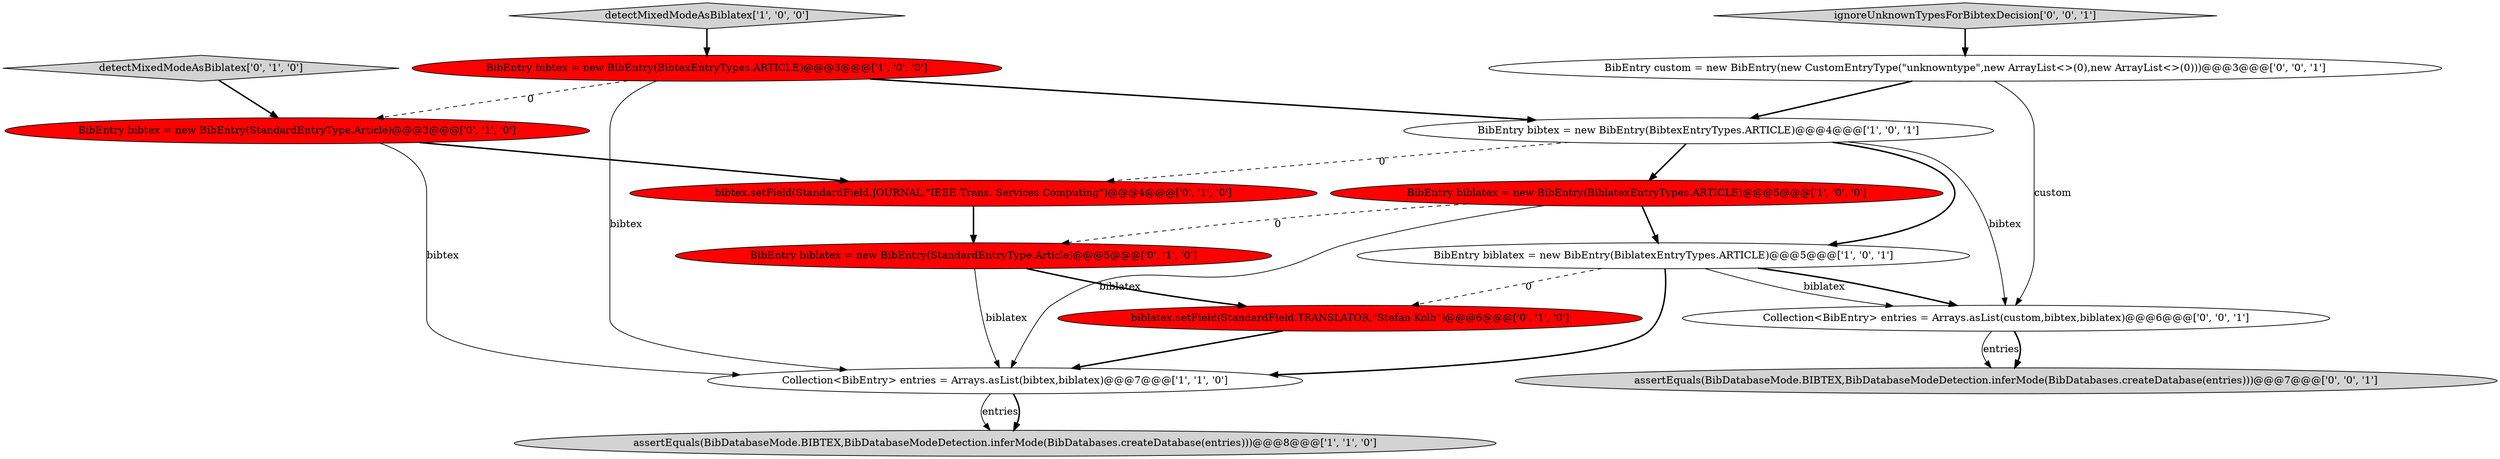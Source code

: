 digraph {
11 [style = filled, label = "detectMixedModeAsBiblatex['0', '1', '0']", fillcolor = lightgray, shape = diamond image = "AAA0AAABBB2BBB"];
10 [style = filled, label = "biblatex.setField(StandardField.TRANSLATOR,\"Stefan Kolb\")@@@6@@@['0', '1', '0']", fillcolor = red, shape = ellipse image = "AAA1AAABBB2BBB"];
8 [style = filled, label = "BibEntry bibtex = new BibEntry(StandardEntryType.Article)@@@3@@@['0', '1', '0']", fillcolor = red, shape = ellipse image = "AAA1AAABBB2BBB"];
3 [style = filled, label = "BibEntry bibtex = new BibEntry(BibtexEntryTypes.ARTICLE)@@@3@@@['1', '0', '0']", fillcolor = red, shape = ellipse image = "AAA1AAABBB1BBB"];
13 [style = filled, label = "BibEntry custom = new BibEntry(new CustomEntryType(\"unknowntype\",new ArrayList<>(0),new ArrayList<>(0)))@@@3@@@['0', '0', '1']", fillcolor = white, shape = ellipse image = "AAA0AAABBB3BBB"];
5 [style = filled, label = "assertEquals(BibDatabaseMode.BIBTEX,BibDatabaseModeDetection.inferMode(BibDatabases.createDatabase(entries)))@@@8@@@['1', '1', '0']", fillcolor = lightgray, shape = ellipse image = "AAA0AAABBB1BBB"];
0 [style = filled, label = "BibEntry biblatex = new BibEntry(BiblatexEntryTypes.ARTICLE)@@@5@@@['1', '0', '0']", fillcolor = red, shape = ellipse image = "AAA1AAABBB1BBB"];
7 [style = filled, label = "bibtex.setField(StandardField.JOURNAL,\"IEEE Trans. Services Computing\")@@@4@@@['0', '1', '0']", fillcolor = red, shape = ellipse image = "AAA1AAABBB2BBB"];
1 [style = filled, label = "detectMixedModeAsBiblatex['1', '0', '0']", fillcolor = lightgray, shape = diamond image = "AAA0AAABBB1BBB"];
12 [style = filled, label = "Collection<BibEntry> entries = Arrays.asList(custom,bibtex,biblatex)@@@6@@@['0', '0', '1']", fillcolor = white, shape = ellipse image = "AAA0AAABBB3BBB"];
14 [style = filled, label = "assertEquals(BibDatabaseMode.BIBTEX,BibDatabaseModeDetection.inferMode(BibDatabases.createDatabase(entries)))@@@7@@@['0', '0', '1']", fillcolor = lightgray, shape = ellipse image = "AAA0AAABBB3BBB"];
6 [style = filled, label = "BibEntry biblatex = new BibEntry(BiblatexEntryTypes.ARTICLE)@@@5@@@['1', '0', '1']", fillcolor = white, shape = ellipse image = "AAA0AAABBB1BBB"];
15 [style = filled, label = "ignoreUnknownTypesForBibtexDecision['0', '0', '1']", fillcolor = lightgray, shape = diamond image = "AAA0AAABBB3BBB"];
9 [style = filled, label = "BibEntry biblatex = new BibEntry(StandardEntryType.Article)@@@5@@@['0', '1', '0']", fillcolor = red, shape = ellipse image = "AAA1AAABBB2BBB"];
2 [style = filled, label = "BibEntry bibtex = new BibEntry(BibtexEntryTypes.ARTICLE)@@@4@@@['1', '0', '1']", fillcolor = white, shape = ellipse image = "AAA0AAABBB1BBB"];
4 [style = filled, label = "Collection<BibEntry> entries = Arrays.asList(bibtex,biblatex)@@@7@@@['1', '1', '0']", fillcolor = white, shape = ellipse image = "AAA0AAABBB1BBB"];
12->14 [style = solid, label="entries"];
3->4 [style = solid, label="bibtex"];
15->13 [style = bold, label=""];
0->6 [style = bold, label=""];
2->6 [style = bold, label=""];
8->4 [style = solid, label="bibtex"];
6->12 [style = solid, label="biblatex"];
1->3 [style = bold, label=""];
9->4 [style = solid, label="biblatex"];
2->12 [style = solid, label="bibtex"];
9->10 [style = bold, label=""];
2->7 [style = dashed, label="0"];
4->5 [style = solid, label="entries"];
8->7 [style = bold, label=""];
6->10 [style = dashed, label="0"];
7->9 [style = bold, label=""];
13->12 [style = solid, label="custom"];
6->4 [style = bold, label=""];
2->0 [style = bold, label=""];
3->2 [style = bold, label=""];
12->14 [style = bold, label=""];
13->2 [style = bold, label=""];
10->4 [style = bold, label=""];
3->8 [style = dashed, label="0"];
11->8 [style = bold, label=""];
0->9 [style = dashed, label="0"];
4->5 [style = bold, label=""];
0->4 [style = solid, label="biblatex"];
6->12 [style = bold, label=""];
}
